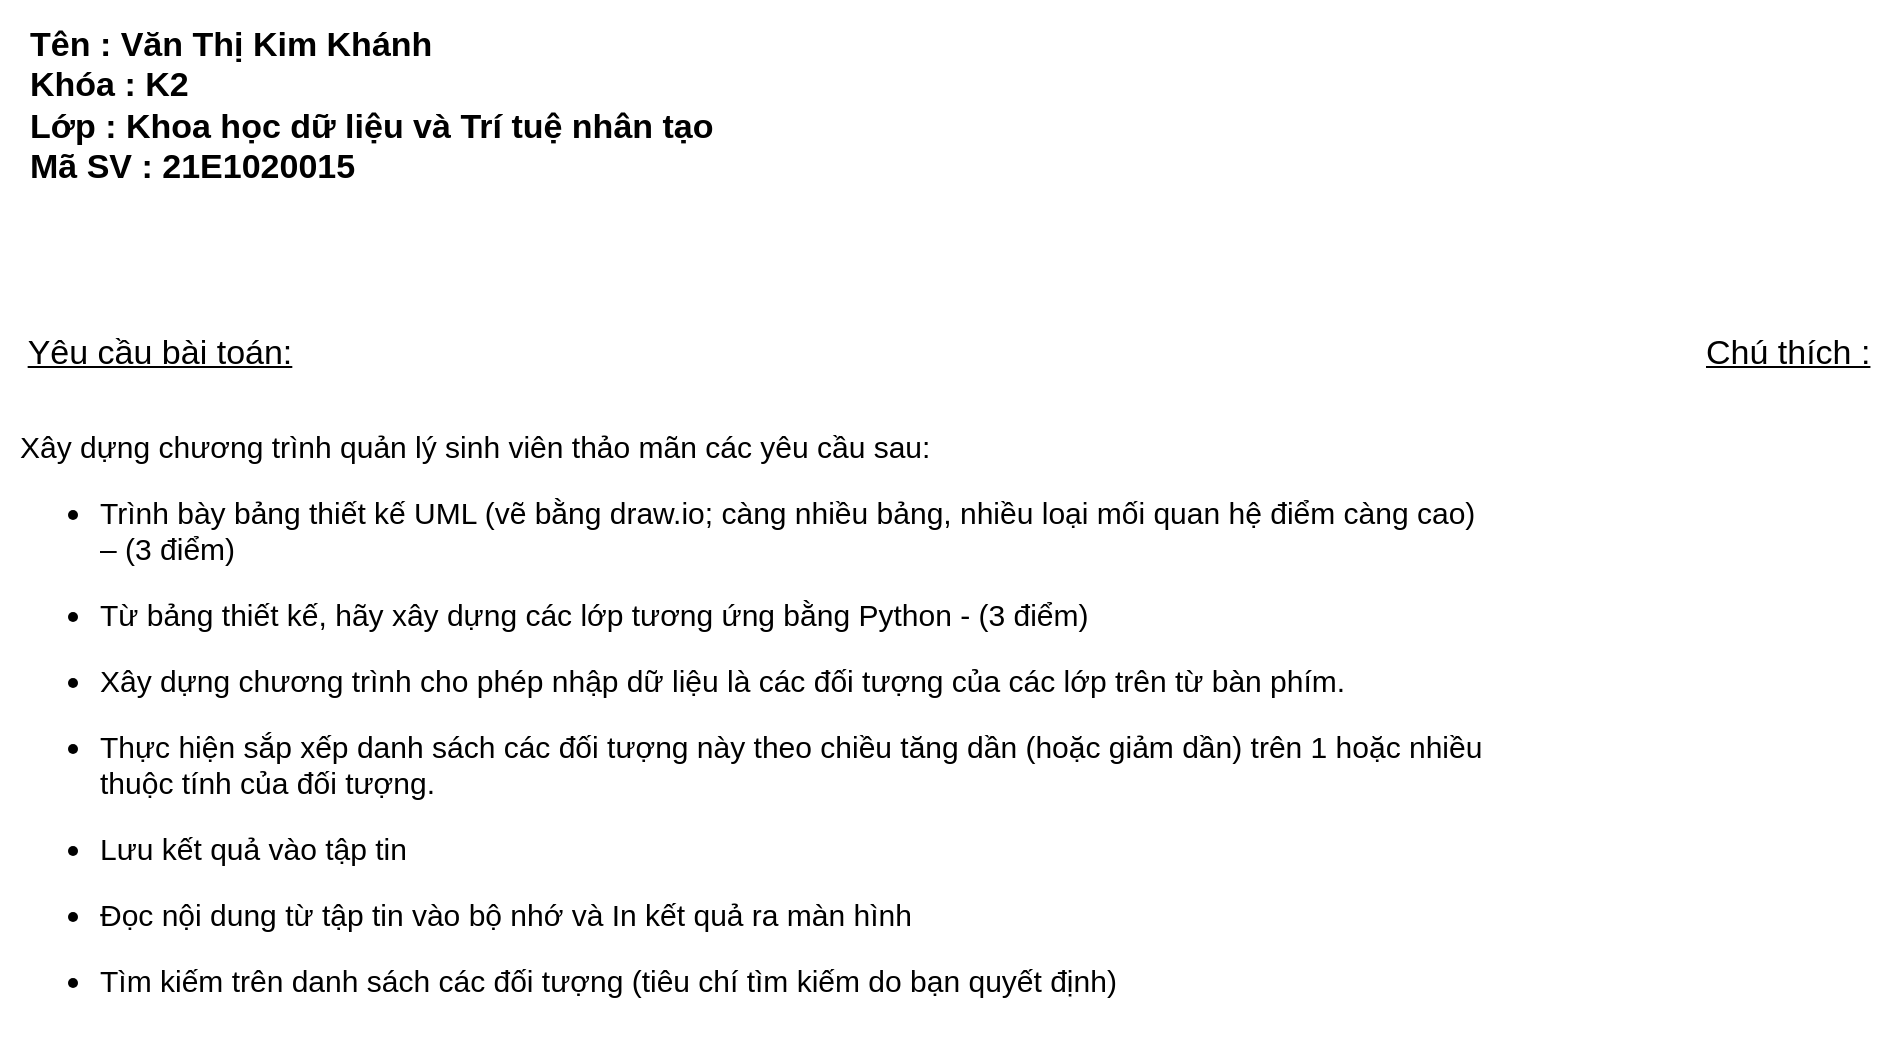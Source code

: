<mxfile version="16.2.6" type="github">
  <diagram id="C5RBs43oDa-KdzZeNtuy" name="Page-1">
    <mxGraphModel dx="782" dy="468" grid="1" gridSize="10" guides="1" tooltips="1" connect="1" arrows="1" fold="1" page="1" pageScale="1" pageWidth="827" pageHeight="1169" math="0" shadow="0">
      <root>
        <mxCell id="WIyWlLk6GJQsqaUBKTNV-0" />
        <mxCell id="WIyWlLk6GJQsqaUBKTNV-1" parent="WIyWlLk6GJQsqaUBKTNV-0" />
        <mxCell id="rX92yVbSNwThIdL3s_hu-2" value="Tên : Văn Thị Kim Khánh&lt;br style=&quot;font-size: 17px;&quot;&gt;Khóa : K2&lt;br style=&quot;font-size: 17px;&quot;&gt;Lớp : Khoa học dữ liệu và Trí tuệ nhân tạo&lt;br style=&quot;font-size: 17px;&quot;&gt;Mã SV : 21E1020015" style="text;html=1;align=left;verticalAlign=top;whiteSpace=wrap;rounded=0;fontSize=17;fontStyle=1;spacing=5;spacingTop=3;strokeWidth=0;" vertex="1" parent="WIyWlLk6GJQsqaUBKTNV-1">
          <mxGeometry x="40" y="10" width="360" height="110" as="geometry" />
        </mxCell>
        <mxCell id="rX92yVbSNwThIdL3s_hu-3" value="Yêu cầu bài toán:" style="text;html=1;strokeColor=none;fillColor=none;align=center;verticalAlign=bottom;whiteSpace=wrap;rounded=0;fontSize=17;fontStyle=4;spacing=3;spacingTop=0;" vertex="1" parent="WIyWlLk6GJQsqaUBKTNV-1">
          <mxGeometry x="30" y="170" width="160" height="30" as="geometry" />
        </mxCell>
        <mxCell id="rX92yVbSNwThIdL3s_hu-4" value="&lt;div style=&quot;font-size: 15px&quot;&gt;Xây dựng chương trình quản lý sinh viên thảo mãn các yêu cầu sau:&lt;/div&gt;&lt;div style=&quot;font-size: 15px&quot;&gt;&lt;ul style=&quot;font-size: 15px&quot;&gt;&lt;li style=&quot;font-size: 15px&quot;&gt;Trình bày bảng thiết kế UML (vẽ bằng draw.io; càng nhiều bảng, nhiều loại mối quan hệ điểm càng cao) – (3 điểm)&lt;/li&gt;&lt;/ul&gt;&lt;/div&gt;&lt;div style=&quot;font-size: 15px&quot;&gt;&lt;ul style=&quot;font-size: 15px&quot;&gt;&lt;li style=&quot;font-size: 15px&quot;&gt;Từ bảng thiết kế, hãy xây dựng các lớp tương ứng bằng Python - (3 điểm)&lt;/li&gt;&lt;/ul&gt;&lt;/div&gt;&lt;div style=&quot;font-size: 15px&quot;&gt;&lt;ul style=&quot;font-size: 15px&quot;&gt;&lt;li style=&quot;font-size: 15px&quot;&gt;Xây dựng chương trình cho phép nhập dữ liệu là các đối tượng của các lớp trên từ bàn phím.&lt;/li&gt;&lt;/ul&gt;&lt;/div&gt;&lt;div style=&quot;font-size: 15px&quot;&gt;&lt;ul style=&quot;font-size: 15px&quot;&gt;&lt;li style=&quot;font-size: 15px&quot;&gt;Thực hiện sắp xếp danh sách các đối tượng này theo chiều tăng dần (hoặc giảm dần) trên 1 hoặc nhiều thuộc tính của đối tượng.&lt;/li&gt;&lt;/ul&gt;&lt;/div&gt;&lt;div style=&quot;font-size: 15px&quot;&gt;&lt;ul style=&quot;font-size: 15px&quot;&gt;&lt;li style=&quot;font-size: 15px&quot;&gt;Lưu kết quả vào tập tin&lt;/li&gt;&lt;/ul&gt;&lt;/div&gt;&lt;div style=&quot;font-size: 15px&quot;&gt;&lt;ul style=&quot;font-size: 15px&quot;&gt;&lt;li style=&quot;font-size: 15px&quot;&gt;Đọc nội dung từ tập tin vào bộ nhớ và In kết quả ra màn hình&lt;/li&gt;&lt;/ul&gt;&lt;/div&gt;&lt;div style=&quot;font-size: 15px&quot;&gt;&lt;ul style=&quot;font-size: 15px&quot;&gt;&lt;li style=&quot;font-size: 15px&quot;&gt;Tìm kiếm trên danh sách các đối tượng (tiêu chí tìm kiếm do bạn quyết định)&lt;/li&gt;&lt;/ul&gt;&lt;/div&gt;" style="text;html=1;strokeColor=none;fillColor=none;align=left;verticalAlign=top;whiteSpace=wrap;rounded=0;fontSize=15;spacing=0;spacingTop=0;spacingLeft=0;spacingBottom=0;" vertex="1" parent="WIyWlLk6GJQsqaUBKTNV-1">
          <mxGeometry x="40" y="220" width="730" height="320" as="geometry" />
        </mxCell>
        <mxCell id="rX92yVbSNwThIdL3s_hu-5" value="Chú thích :" style="text;html=1;strokeColor=none;fillColor=none;align=left;verticalAlign=bottom;whiteSpace=wrap;rounded=0;fontSize=17;fontStyle=4;spacing=3;" vertex="1" parent="WIyWlLk6GJQsqaUBKTNV-1">
          <mxGeometry x="880" y="170" width="90" height="30" as="geometry" />
        </mxCell>
      </root>
    </mxGraphModel>
  </diagram>
</mxfile>
